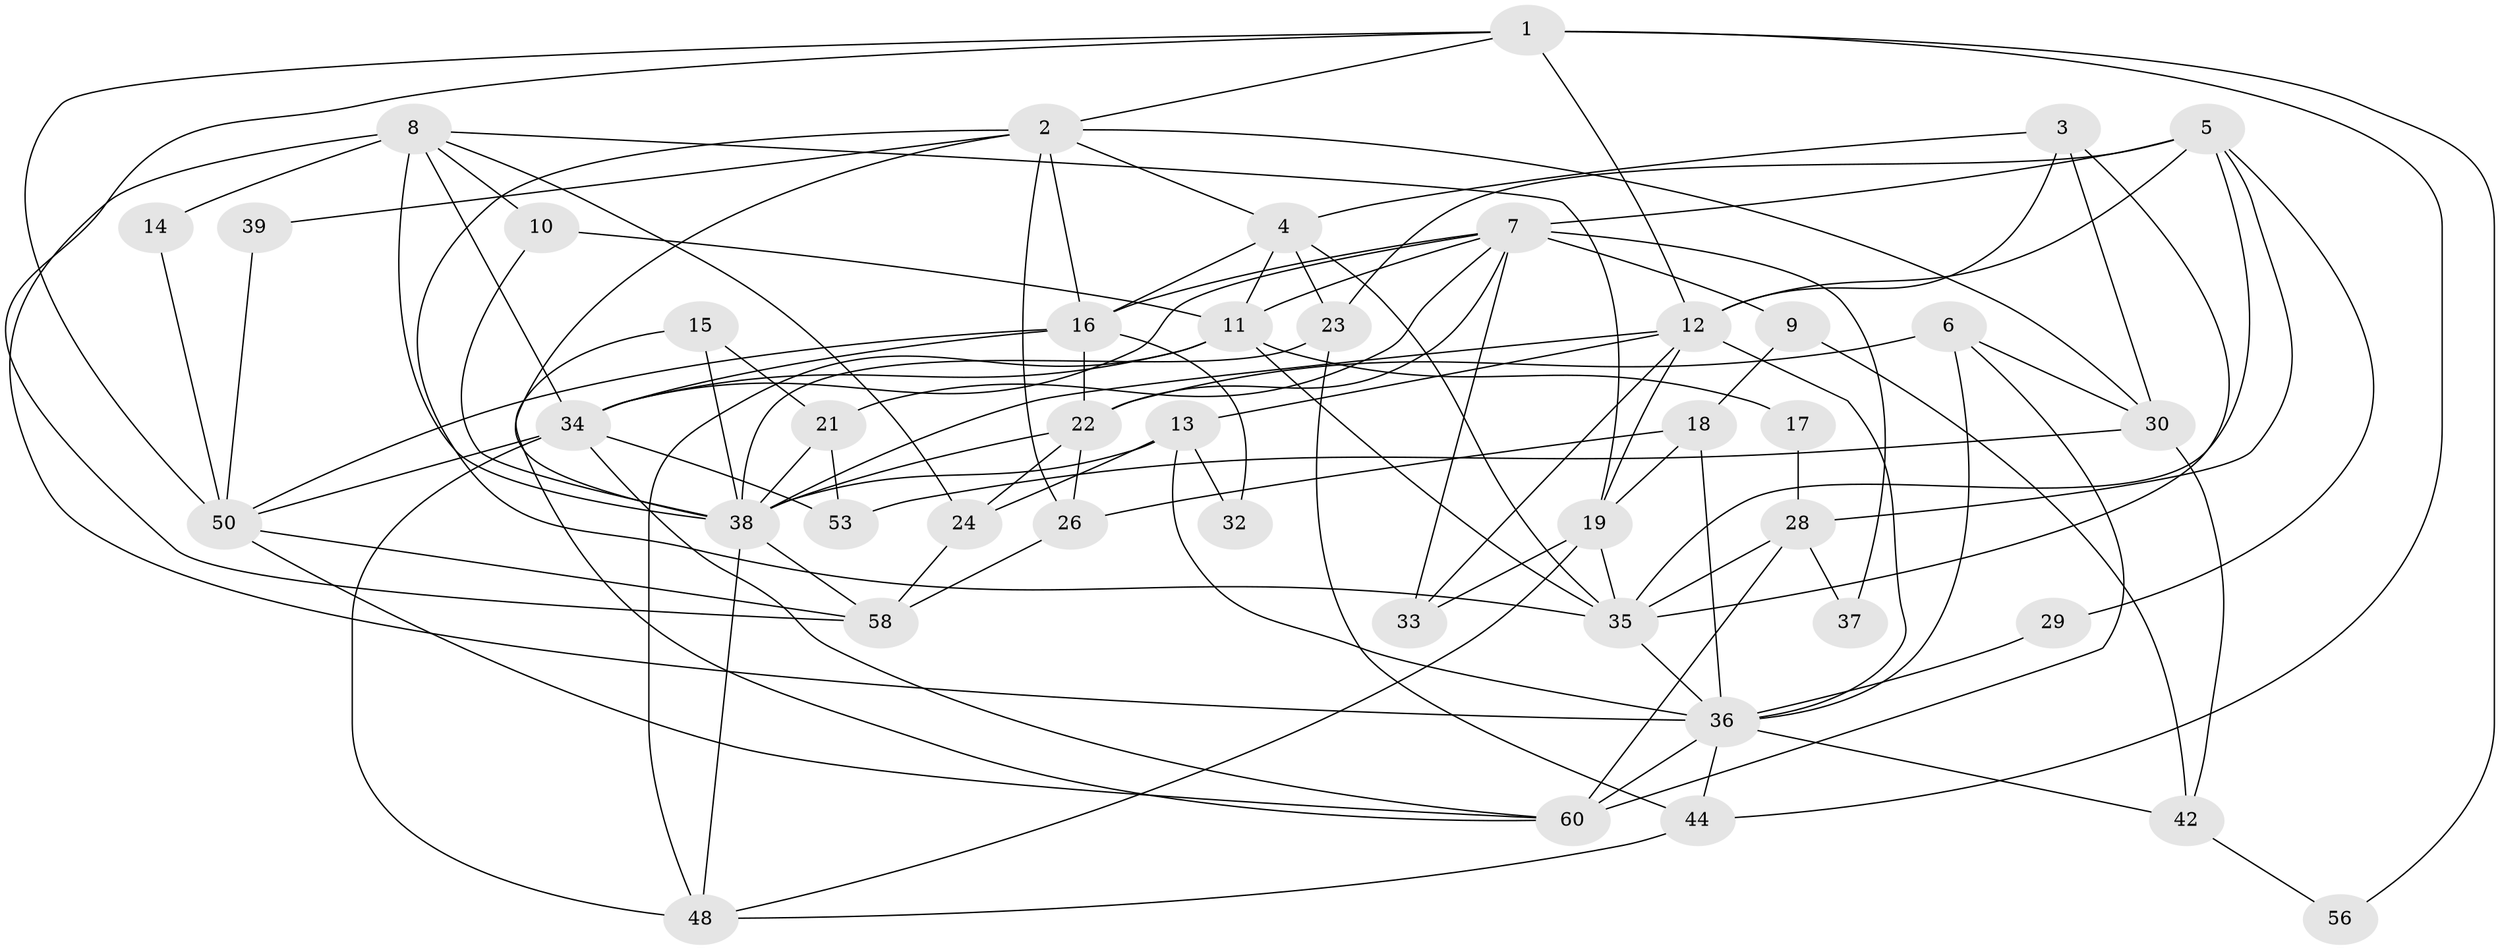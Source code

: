 // Generated by graph-tools (version 1.1) at 2025/24/03/03/25 07:24:00]
// undirected, 43 vertices, 108 edges
graph export_dot {
graph [start="1"]
  node [color=gray90,style=filled];
  1 [super="+67"];
  2 [super="+69"];
  3 [super="+20"];
  4 [super="+63"];
  5 [super="+49"];
  6;
  7 [super="+66"];
  8 [super="+46"];
  9;
  10;
  11 [super="+64"];
  12 [super="+31"];
  13 [super="+47"];
  14;
  15;
  16 [super="+40"];
  17;
  18 [super="+25"];
  19 [super="+27"];
  21 [super="+54"];
  22 [super="+43"];
  23;
  24;
  26;
  28 [super="+68"];
  29;
  30 [super="+57"];
  32;
  33;
  34 [super="+41"];
  35 [super="+61"];
  36 [super="+45"];
  37;
  38 [super="+51"];
  39;
  42 [super="+55"];
  44;
  48 [super="+52"];
  50 [super="+65"];
  53;
  56;
  58 [super="+59"];
  60 [super="+62"];
  1 -- 44;
  1 -- 2;
  1 -- 50;
  1 -- 56;
  1 -- 58;
  1 -- 12;
  2 -- 4;
  2 -- 16;
  2 -- 39;
  2 -- 26;
  2 -- 35;
  2 -- 38;
  2 -- 30;
  3 -- 35;
  3 -- 12;
  3 -- 4;
  3 -- 30;
  4 -- 11;
  4 -- 16;
  4 -- 35;
  4 -- 23;
  5 -- 23;
  5 -- 29;
  5 -- 35;
  5 -- 7;
  5 -- 12;
  5 -- 28;
  6 -- 60;
  6 -- 22;
  6 -- 36;
  6 -- 30;
  7 -- 33;
  7 -- 21;
  7 -- 11;
  7 -- 9;
  7 -- 37;
  7 -- 22;
  7 -- 16;
  7 -- 34;
  8 -- 19;
  8 -- 14;
  8 -- 34 [weight=2];
  8 -- 36;
  8 -- 24;
  8 -- 10;
  8 -- 38;
  9 -- 18;
  9 -- 42;
  10 -- 38;
  10 -- 11;
  11 -- 34;
  11 -- 17;
  11 -- 48;
  11 -- 35;
  12 -- 13;
  12 -- 33;
  12 -- 19;
  12 -- 36;
  12 -- 38;
  13 -- 36;
  13 -- 24;
  13 -- 32;
  13 -- 38;
  14 -- 50;
  15 -- 21;
  15 -- 38;
  15 -- 60;
  16 -- 32;
  16 -- 50;
  16 -- 22;
  16 -- 34;
  17 -- 28;
  18 -- 19;
  18 -- 36;
  18 -- 26;
  19 -- 33;
  19 -- 48;
  19 -- 35;
  21 -- 53;
  21 -- 38;
  22 -- 26;
  22 -- 38;
  22 -- 24;
  23 -- 44;
  23 -- 38;
  24 -- 58;
  26 -- 58;
  28 -- 37;
  28 -- 35;
  28 -- 60;
  29 -- 36;
  30 -- 53;
  30 -- 42;
  34 -- 50;
  34 -- 48;
  34 -- 60;
  34 -- 53;
  35 -- 36;
  36 -- 42 [weight=2];
  36 -- 44;
  36 -- 60;
  38 -- 58;
  38 -- 48;
  39 -- 50;
  42 -- 56;
  44 -- 48;
  50 -- 58;
  50 -- 60;
}
